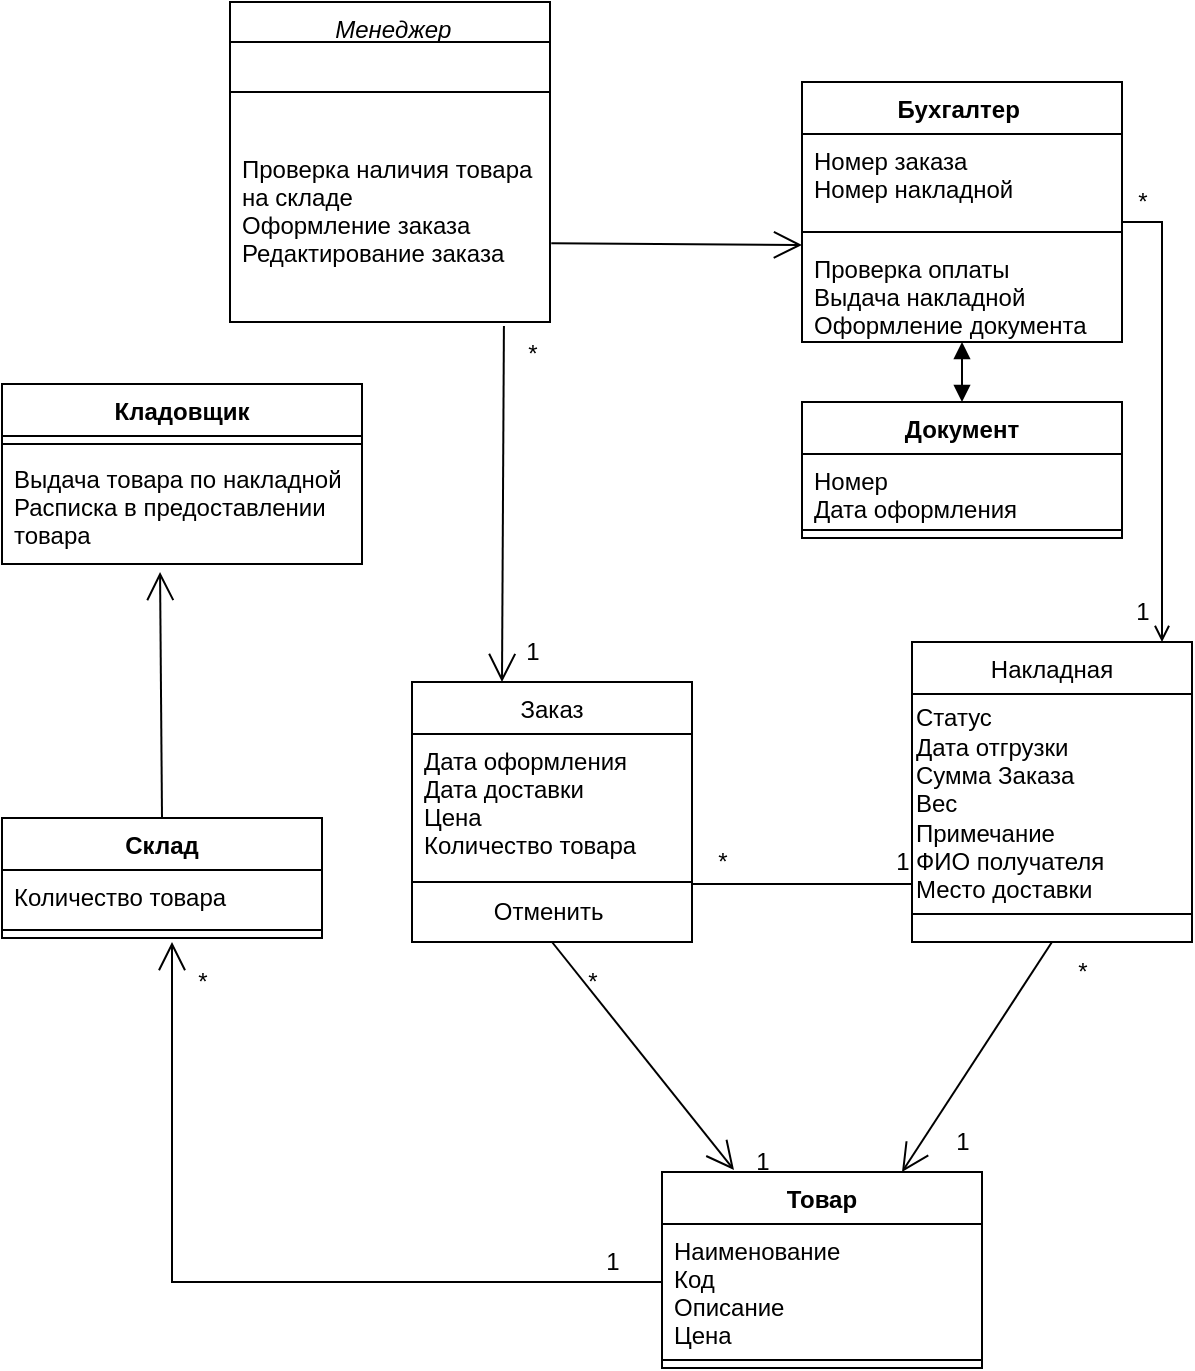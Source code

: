<mxfile version="20.4.0" type="google"><diagram id="C5RBs43oDa-KdzZeNtuy" name="Page-1"><mxGraphModel grid="1" page="1" gridSize="10" guides="1" tooltips="1" connect="1" arrows="1" fold="1" pageScale="1" pageWidth="827" pageHeight="1169" math="0" shadow="0"><root><mxCell id="WIyWlLk6GJQsqaUBKTNV-0"/><mxCell id="WIyWlLk6GJQsqaUBKTNV-1" parent="WIyWlLk6GJQsqaUBKTNV-0"/><mxCell id="zkfFHV4jXpPFQw0GAbJ--0" value=" Менеджер" style="swimlane;fontStyle=2;align=center;verticalAlign=top;childLayout=stackLayout;horizontal=1;startSize=20;horizontalStack=0;resizeParent=1;resizeLast=0;collapsible=1;marginBottom=0;rounded=0;shadow=0;strokeWidth=1;" vertex="1" parent="WIyWlLk6GJQsqaUBKTNV-1"><mxGeometry x="334" width="160" height="160" as="geometry"><mxRectangle x="220" y="120" width="160" height="26" as="alternateBounds"/></mxGeometry></mxCell><mxCell id="zkfFHV4jXpPFQw0GAbJ--4" value="" style="line;html=1;strokeWidth=1;align=left;verticalAlign=middle;spacingTop=-1;spacingLeft=3;spacingRight=3;rotatable=0;labelPosition=right;points=[];portConstraint=eastwest;" vertex="1" parent="zkfFHV4jXpPFQw0GAbJ--0"><mxGeometry y="20" width="160" height="50" as="geometry"/></mxCell><mxCell id="zkfFHV4jXpPFQw0GAbJ--5" value="Проверка наличия товара&#10;на складе &#10;Оформление заказа&#10;Редактирование заказа&#10;" style="text;align=left;verticalAlign=top;spacingLeft=4;spacingRight=4;overflow=hidden;rotatable=0;points=[[0,0.5],[1,0.5]];portConstraint=eastwest;" vertex="1" parent="zkfFHV4jXpPFQw0GAbJ--0"><mxGeometry y="70" width="160" height="90" as="geometry"/></mxCell><mxCell id="fh71isZAe9kNqsYSvouz-5" value="" style="endArrow=open;endFill=1;endSize=12;html=1;rounded=0;entryX=0;entryY=0.03;entryDx=0;entryDy=0;entryPerimeter=0;exitX=1.004;exitY=0.563;exitDx=0;exitDy=0;exitPerimeter=0;" edge="1" parent="WIyWlLk6GJQsqaUBKTNV-1" source="zkfFHV4jXpPFQw0GAbJ--5" target="fh71isZAe9kNqsYSvouz-9"><mxGeometry width="160" relative="1" as="geometry"><mxPoint x="380" y="240" as="sourcePoint"/><mxPoint x="500" y="240" as="targetPoint"/></mxGeometry></mxCell><mxCell id="fh71isZAe9kNqsYSvouz-6" value="Бухгалтер " style="swimlane;fontStyle=1;align=center;verticalAlign=top;childLayout=stackLayout;horizontal=1;startSize=26;horizontalStack=0;resizeParent=1;resizeParentMax=0;resizeLast=0;collapsible=1;marginBottom=0;" vertex="1" parent="WIyWlLk6GJQsqaUBKTNV-1"><mxGeometry x="620" y="40" width="160" height="130" as="geometry"/></mxCell><mxCell id="fh71isZAe9kNqsYSvouz-7" value="Номер заказа &#10;Номер накладной&#10;" style="text;strokeColor=none;fillColor=none;align=left;verticalAlign=top;spacingLeft=4;spacingRight=4;overflow=hidden;rotatable=0;points=[[0,0.5],[1,0.5]];portConstraint=eastwest;" vertex="1" parent="fh71isZAe9kNqsYSvouz-6"><mxGeometry y="26" width="160" height="44" as="geometry"/></mxCell><mxCell id="fh71isZAe9kNqsYSvouz-8" value="" style="line;strokeWidth=1;fillColor=none;align=left;verticalAlign=middle;spacingTop=-1;spacingLeft=3;spacingRight=3;rotatable=0;labelPosition=right;points=[];portConstraint=eastwest;strokeColor=inherit;" vertex="1" parent="fh71isZAe9kNqsYSvouz-6"><mxGeometry y="70" width="160" height="10" as="geometry"/></mxCell><mxCell id="fh71isZAe9kNqsYSvouz-9" value="Проверка оплаты&#10;Выдача накладной&#10;Оформление документа" style="text;strokeColor=none;fillColor=none;align=left;verticalAlign=top;spacingLeft=4;spacingRight=4;overflow=hidden;rotatable=0;points=[[0,0.5],[1,0.5]];portConstraint=eastwest;" vertex="1" parent="fh71isZAe9kNqsYSvouz-6"><mxGeometry y="80" width="160" height="50" as="geometry"/></mxCell><mxCell id="fh71isZAe9kNqsYSvouz-16" value="Заказ" style="swimlane;fontStyle=0;childLayout=stackLayout;horizontal=1;startSize=26;fillColor=none;horizontalStack=0;resizeParent=1;resizeParentMax=0;resizeLast=0;collapsible=1;marginBottom=0;" vertex="1" parent="WIyWlLk6GJQsqaUBKTNV-1"><mxGeometry x="425" y="340" width="140" height="100" as="geometry"/></mxCell><mxCell id="fh71isZAe9kNqsYSvouz-17" value="Дата оформления&#10;Дата доставки&#10;Цена&#10;Количество товара" style="text;strokeColor=none;fillColor=none;align=left;verticalAlign=top;spacingLeft=4;spacingRight=4;overflow=hidden;rotatable=0;points=[[0,0.5],[1,0.5]];portConstraint=eastwest;" vertex="1" parent="fh71isZAe9kNqsYSvouz-16"><mxGeometry y="26" width="140" height="74" as="geometry"/></mxCell><mxCell id="fh71isZAe9kNqsYSvouz-21" value="Отменить&amp;nbsp;" style="rounded=0;whiteSpace=wrap;html=1;" vertex="1" parent="WIyWlLk6GJQsqaUBKTNV-1"><mxGeometry x="425" y="440" width="140" height="30" as="geometry"/></mxCell><mxCell id="fh71isZAe9kNqsYSvouz-27" value="Документ" style="swimlane;fontStyle=1;align=center;verticalAlign=top;childLayout=stackLayout;horizontal=1;startSize=26;horizontalStack=0;resizeParent=1;resizeParentMax=0;resizeLast=0;collapsible=1;marginBottom=0;" vertex="1" parent="WIyWlLk6GJQsqaUBKTNV-1"><mxGeometry x="620" y="200" width="160" height="68" as="geometry"/></mxCell><mxCell id="fh71isZAe9kNqsYSvouz-28" value="Номер&#10;Дата оформления" style="text;strokeColor=none;fillColor=none;align=left;verticalAlign=top;spacingLeft=4;spacingRight=4;overflow=hidden;rotatable=0;points=[[0,0.5],[1,0.5]];portConstraint=eastwest;" vertex="1" parent="fh71isZAe9kNqsYSvouz-27"><mxGeometry y="26" width="160" height="34" as="geometry"/></mxCell><mxCell id="fh71isZAe9kNqsYSvouz-29" value="" style="line;strokeWidth=1;fillColor=none;align=left;verticalAlign=middle;spacingTop=-1;spacingLeft=3;spacingRight=3;rotatable=0;labelPosition=right;points=[];portConstraint=eastwest;strokeColor=inherit;" vertex="1" parent="fh71isZAe9kNqsYSvouz-27"><mxGeometry y="60" width="160" height="8" as="geometry"/></mxCell><mxCell id="fh71isZAe9kNqsYSvouz-31" value="" style="endArrow=block;startArrow=block;endFill=1;startFill=1;html=1;rounded=0;exitX=0.5;exitY=1;exitDx=0;exitDy=0;exitPerimeter=0;entryX=0.5;entryY=0;entryDx=0;entryDy=0;" edge="1" parent="WIyWlLk6GJQsqaUBKTNV-1" source="fh71isZAe9kNqsYSvouz-9" target="fh71isZAe9kNqsYSvouz-27"><mxGeometry width="160" relative="1" as="geometry"><mxPoint x="500" y="290" as="sourcePoint"/><mxPoint x="660" y="290" as="targetPoint"/></mxGeometry></mxCell><mxCell id="fh71isZAe9kNqsYSvouz-39" value="" style="line;strokeWidth=1;fillColor=none;align=left;verticalAlign=middle;spacingTop=-1;spacingLeft=3;spacingRight=3;rotatable=0;labelPosition=right;points=[];portConstraint=eastwest;strokeColor=inherit;" vertex="1" parent="WIyWlLk6GJQsqaUBKTNV-1"><mxGeometry x="565" y="437" width="110" height="8" as="geometry"/></mxCell><mxCell id="fh71isZAe9kNqsYSvouz-40" value="*" style="text;html=1;align=center;verticalAlign=middle;resizable=0;points=[];autosize=1;strokeColor=none;fillColor=none;" vertex="1" parent="WIyWlLk6GJQsqaUBKTNV-1"><mxGeometry x="565" y="415" width="30" height="30" as="geometry"/></mxCell><mxCell id="fh71isZAe9kNqsYSvouz-41" value="1" style="text;html=1;align=center;verticalAlign=middle;resizable=0;points=[];autosize=1;strokeColor=none;fillColor=none;" vertex="1" parent="WIyWlLk6GJQsqaUBKTNV-1"><mxGeometry x="655" y="415" width="30" height="30" as="geometry"/></mxCell><mxCell id="fh71isZAe9kNqsYSvouz-42" value="Товар" style="swimlane;fontStyle=1;align=center;verticalAlign=top;childLayout=stackLayout;horizontal=1;startSize=26;horizontalStack=0;resizeParent=1;resizeParentMax=0;resizeLast=0;collapsible=1;marginBottom=0;" vertex="1" parent="WIyWlLk6GJQsqaUBKTNV-1"><mxGeometry x="550" y="585" width="160" height="98" as="geometry"/></mxCell><mxCell id="fh71isZAe9kNqsYSvouz-43" value="Наименование&#10;Код &#10;Описание &#10;Цена" style="text;strokeColor=none;fillColor=none;align=left;verticalAlign=top;spacingLeft=4;spacingRight=4;overflow=hidden;rotatable=0;points=[[0,0.5],[1,0.5]];portConstraint=eastwest;" vertex="1" parent="fh71isZAe9kNqsYSvouz-42"><mxGeometry y="26" width="160" height="64" as="geometry"/></mxCell><mxCell id="fh71isZAe9kNqsYSvouz-44" value="" style="line;strokeWidth=1;fillColor=none;align=left;verticalAlign=middle;spacingTop=-1;spacingLeft=3;spacingRight=3;rotatable=0;labelPosition=right;points=[];portConstraint=eastwest;strokeColor=inherit;" vertex="1" parent="fh71isZAe9kNqsYSvouz-42"><mxGeometry y="90" width="160" height="8" as="geometry"/></mxCell><mxCell id="fh71isZAe9kNqsYSvouz-49" value="*" style="text;html=1;align=center;verticalAlign=middle;resizable=0;points=[];autosize=1;strokeColor=none;fillColor=none;" vertex="1" parent="WIyWlLk6GJQsqaUBKTNV-1"><mxGeometry x="500" y="475" width="30" height="30" as="geometry"/></mxCell><mxCell id="fh71isZAe9kNqsYSvouz-50" value="1" style="text;html=1;align=center;verticalAlign=middle;resizable=0;points=[];autosize=1;strokeColor=none;fillColor=none;" vertex="1" parent="WIyWlLk6GJQsqaUBKTNV-1"><mxGeometry x="585" y="565" width="30" height="30" as="geometry"/></mxCell><mxCell id="fh71isZAe9kNqsYSvouz-53" value="*" style="text;html=1;align=center;verticalAlign=middle;resizable=0;points=[];autosize=1;strokeColor=none;fillColor=none;" vertex="1" parent="WIyWlLk6GJQsqaUBKTNV-1"><mxGeometry x="745" y="470" width="30" height="30" as="geometry"/></mxCell><mxCell id="fh71isZAe9kNqsYSvouz-54" value="1" style="text;html=1;align=center;verticalAlign=middle;resizable=0;points=[];autosize=1;strokeColor=none;fillColor=none;" vertex="1" parent="WIyWlLk6GJQsqaUBKTNV-1"><mxGeometry x="685" y="555" width="30" height="30" as="geometry"/></mxCell><mxCell id="fh71isZAe9kNqsYSvouz-55" value="Склад" style="swimlane;fontStyle=1;align=center;verticalAlign=top;childLayout=stackLayout;horizontal=1;startSize=26;horizontalStack=0;resizeParent=1;resizeParentMax=0;resizeLast=0;collapsible=1;marginBottom=0;" vertex="1" parent="WIyWlLk6GJQsqaUBKTNV-1"><mxGeometry x="220" y="408" width="160" height="60" as="geometry"/></mxCell><mxCell id="fh71isZAe9kNqsYSvouz-56" value="Количество товара&#10;" style="text;strokeColor=none;fillColor=none;align=left;verticalAlign=top;spacingLeft=4;spacingRight=4;overflow=hidden;rotatable=0;points=[[0,0.5],[1,0.5]];portConstraint=eastwest;" vertex="1" parent="fh71isZAe9kNqsYSvouz-55"><mxGeometry y="26" width="160" height="26" as="geometry"/></mxCell><mxCell id="fh71isZAe9kNqsYSvouz-57" value="" style="line;strokeWidth=1;fillColor=none;align=left;verticalAlign=middle;spacingTop=-1;spacingLeft=3;spacingRight=3;rotatable=0;labelPosition=right;points=[];portConstraint=eastwest;strokeColor=inherit;" vertex="1" parent="fh71isZAe9kNqsYSvouz-55"><mxGeometry y="52" width="160" height="8" as="geometry"/></mxCell><mxCell id="fh71isZAe9kNqsYSvouz-60" value="*" style="text;html=1;align=center;verticalAlign=middle;resizable=0;points=[];autosize=1;strokeColor=none;fillColor=none;" vertex="1" parent="WIyWlLk6GJQsqaUBKTNV-1"><mxGeometry x="305" y="475" width="30" height="30" as="geometry"/></mxCell><mxCell id="fh71isZAe9kNqsYSvouz-61" value="1" style="text;html=1;align=center;verticalAlign=middle;resizable=0;points=[];autosize=1;strokeColor=none;fillColor=none;" vertex="1" parent="WIyWlLk6GJQsqaUBKTNV-1"><mxGeometry x="510" y="615" width="30" height="30" as="geometry"/></mxCell><mxCell id="fh71isZAe9kNqsYSvouz-62" value="Кладовщик" style="swimlane;fontStyle=1;align=center;verticalAlign=top;childLayout=stackLayout;horizontal=1;startSize=26;horizontalStack=0;resizeParent=1;resizeParentMax=0;resizeLast=0;collapsible=1;marginBottom=0;" vertex="1" parent="WIyWlLk6GJQsqaUBKTNV-1"><mxGeometry x="220" y="191" width="180" height="90" as="geometry"/></mxCell><mxCell id="fh71isZAe9kNqsYSvouz-64" value="" style="line;strokeWidth=1;fillColor=none;align=left;verticalAlign=middle;spacingTop=-1;spacingLeft=3;spacingRight=3;rotatable=0;labelPosition=right;points=[];portConstraint=eastwest;strokeColor=inherit;" vertex="1" parent="fh71isZAe9kNqsYSvouz-62"><mxGeometry y="26" width="180" height="8" as="geometry"/></mxCell><mxCell id="fh71isZAe9kNqsYSvouz-65" value="Выдача товара по накладной&#10;Расписка в предоставлении &#10;товара" style="text;strokeColor=none;fillColor=none;align=left;verticalAlign=top;spacingLeft=4;spacingRight=4;overflow=hidden;rotatable=0;points=[[0,0.5],[1,0.5]];portConstraint=eastwest;" vertex="1" parent="fh71isZAe9kNqsYSvouz-62"><mxGeometry y="34" width="180" height="56" as="geometry"/></mxCell><mxCell id="fh71isZAe9kNqsYSvouz-10" value="Накладная" style="swimlane;fontStyle=0;childLayout=stackLayout;horizontal=1;startSize=26;fillColor=none;horizontalStack=0;resizeParent=1;resizeParentMax=0;resizeLast=0;collapsible=1;marginBottom=0;" vertex="1" parent="WIyWlLk6GJQsqaUBKTNV-1"><mxGeometry x="675" y="320" width="140" height="150" as="geometry"/></mxCell><mxCell id="fh71isZAe9kNqsYSvouz-38" value="Статус&lt;br&gt;Дата отгрузки&lt;br&gt;Сумма Заказа&lt;br&gt;Вес&lt;br&gt;Примечание&lt;br&gt;ФИО получателя&lt;br&gt;Место доставки" style="text;html=1;align=left;verticalAlign=middle;resizable=0;points=[];autosize=1;strokeColor=none;fillColor=none;" vertex="1" parent="fh71isZAe9kNqsYSvouz-10"><mxGeometry y="26" width="140" height="110" as="geometry"/></mxCell><mxCell id="fh71isZAe9kNqsYSvouz-37" value="" style="rounded=0;whiteSpace=wrap;html=1;" vertex="1" parent="fh71isZAe9kNqsYSvouz-10"><mxGeometry y="136" width="140" height="14" as="geometry"/></mxCell><mxCell id="fh71isZAe9kNqsYSvouz-72" value="*" style="text;html=1;align=center;verticalAlign=middle;resizable=0;points=[];autosize=1;strokeColor=none;fillColor=none;" vertex="1" parent="WIyWlLk6GJQsqaUBKTNV-1"><mxGeometry x="470" y="161" width="30" height="30" as="geometry"/></mxCell><mxCell id="fh71isZAe9kNqsYSvouz-73" value="1" style="text;html=1;align=center;verticalAlign=middle;resizable=0;points=[];autosize=1;strokeColor=none;fillColor=none;" vertex="1" parent="WIyWlLk6GJQsqaUBKTNV-1"><mxGeometry x="470" y="310" width="30" height="30" as="geometry"/></mxCell><mxCell id="fh71isZAe9kNqsYSvouz-74" value="" style="endArrow=open;html=1;rounded=0;" edge="1" parent="WIyWlLk6GJQsqaUBKTNV-1"><mxGeometry width="50" height="50" relative="1" as="geometry"><mxPoint x="780" y="110" as="sourcePoint"/><mxPoint x="800" y="320" as="targetPoint"/><Array as="points"><mxPoint x="800" y="110"/></Array></mxGeometry></mxCell><mxCell id="fh71isZAe9kNqsYSvouz-75" value="*" style="text;html=1;align=center;verticalAlign=middle;resizable=0;points=[];autosize=1;strokeColor=none;fillColor=none;" vertex="1" parent="WIyWlLk6GJQsqaUBKTNV-1"><mxGeometry x="775" y="85" width="30" height="30" as="geometry"/></mxCell><mxCell id="fh71isZAe9kNqsYSvouz-76" value="1" style="text;html=1;align=center;verticalAlign=middle;resizable=0;points=[];autosize=1;strokeColor=none;fillColor=none;" vertex="1" parent="WIyWlLk6GJQsqaUBKTNV-1"><mxGeometry x="775" y="290" width="30" height="30" as="geometry"/></mxCell><mxCell id="4YjWNd4kwylkKwrXQGLR-1" value="" style="endArrow=open;endFill=1;endSize=12;html=1;rounded=0;" edge="1" parent="WIyWlLk6GJQsqaUBKTNV-1"><mxGeometry width="160" relative="1" as="geometry"><mxPoint x="550" y="640" as="sourcePoint"/><mxPoint x="305" y="470" as="targetPoint"/><Array as="points"><mxPoint x="305" y="640"/></Array></mxGeometry></mxCell><mxCell id="4YjWNd4kwylkKwrXQGLR-2" value="" style="endArrow=open;endFill=1;endSize=12;html=1;rounded=0;exitX=0.5;exitY=1;exitDx=0;exitDy=0;entryX=0.033;entryY=0.633;entryDx=0;entryDy=0;entryPerimeter=0;" edge="1" parent="WIyWlLk6GJQsqaUBKTNV-1" source="fh71isZAe9kNqsYSvouz-21" target="fh71isZAe9kNqsYSvouz-50"><mxGeometry width="160" relative="1" as="geometry"><mxPoint x="330" y="450" as="sourcePoint"/><mxPoint x="490" y="450" as="targetPoint"/></mxGeometry></mxCell><mxCell id="4YjWNd4kwylkKwrXQGLR-3" value="" style="endArrow=open;endFill=1;endSize=12;html=1;rounded=0;exitX=0.5;exitY=1;exitDx=0;exitDy=0;entryX=0.75;entryY=0;entryDx=0;entryDy=0;" edge="1" parent="WIyWlLk6GJQsqaUBKTNV-1" source="fh71isZAe9kNqsYSvouz-10" target="fh71isZAe9kNqsYSvouz-42"><mxGeometry width="160" relative="1" as="geometry"><mxPoint x="330" y="450" as="sourcePoint"/><mxPoint x="490" y="450" as="targetPoint"/></mxGeometry></mxCell><mxCell id="4YjWNd4kwylkKwrXQGLR-5" value="" style="endArrow=open;endFill=1;endSize=12;html=1;rounded=0;exitX=0.856;exitY=1.022;exitDx=0;exitDy=0;exitPerimeter=0;" edge="1" parent="WIyWlLk6GJQsqaUBKTNV-1" source="zkfFHV4jXpPFQw0GAbJ--5"><mxGeometry width="160" relative="1" as="geometry"><mxPoint x="470" y="160" as="sourcePoint"/><mxPoint x="470" y="340" as="targetPoint"/></mxGeometry></mxCell><mxCell id="4YjWNd4kwylkKwrXQGLR-6" value="" style="endArrow=open;endFill=1;endSize=12;html=1;rounded=0;exitX=0.5;exitY=0;exitDx=0;exitDy=0;entryX=0.439;entryY=1.071;entryDx=0;entryDy=0;entryPerimeter=0;" edge="1" parent="WIyWlLk6GJQsqaUBKTNV-1" source="fh71isZAe9kNqsYSvouz-55" target="fh71isZAe9kNqsYSvouz-65"><mxGeometry width="160" relative="1" as="geometry"><mxPoint x="330" y="450" as="sourcePoint"/><mxPoint x="490" y="450" as="targetPoint"/></mxGeometry></mxCell></root></mxGraphModel></diagram></mxfile>